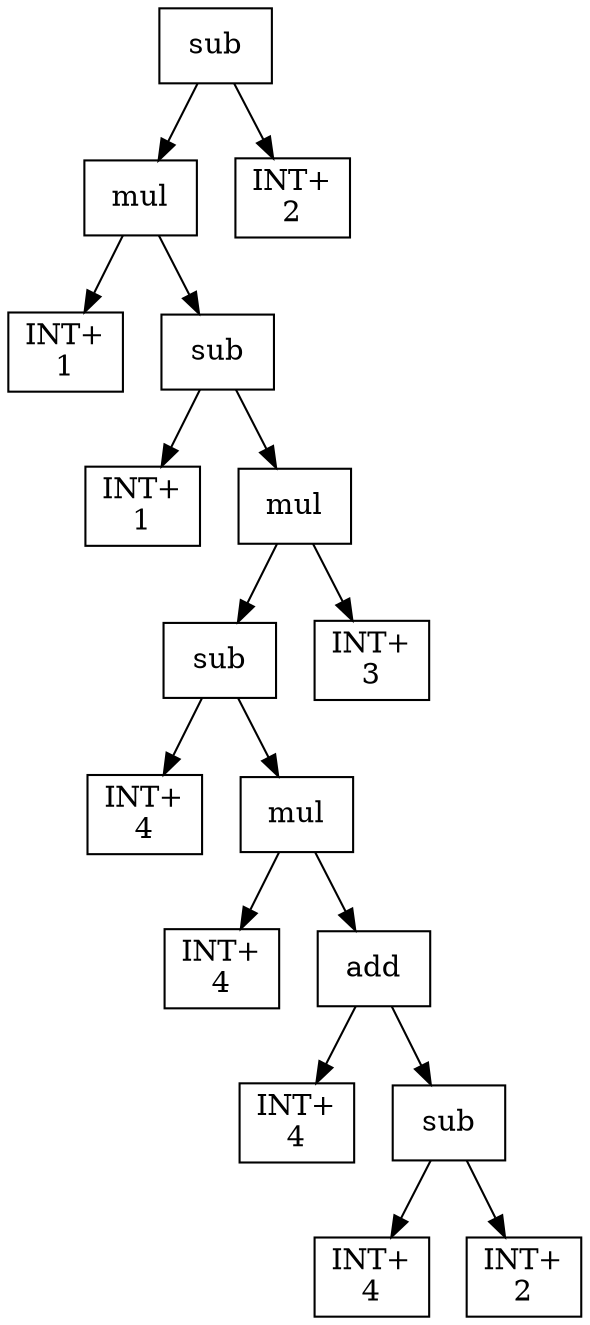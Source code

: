 digraph expr {
  node [shape=box];
  n1 [label="sub"];
  n2 [label="mul"];
  n3 [label="INT+\n1"];
  n4 [label="sub"];
  n5 [label="INT+\n1"];
  n6 [label="mul"];
  n7 [label="sub"];
  n8 [label="INT+\n4"];
  n9 [label="mul"];
  n10 [label="INT+\n4"];
  n11 [label="add"];
  n12 [label="INT+\n4"];
  n13 [label="sub"];
  n14 [label="INT+\n4"];
  n15 [label="INT+\n2"];
  n13 -> n14;
  n13 -> n15;
  n11 -> n12;
  n11 -> n13;
  n9 -> n10;
  n9 -> n11;
  n7 -> n8;
  n7 -> n9;
  n16 [label="INT+\n3"];
  n6 -> n7;
  n6 -> n16;
  n4 -> n5;
  n4 -> n6;
  n2 -> n3;
  n2 -> n4;
  n17 [label="INT+\n2"];
  n1 -> n2;
  n1 -> n17;
}